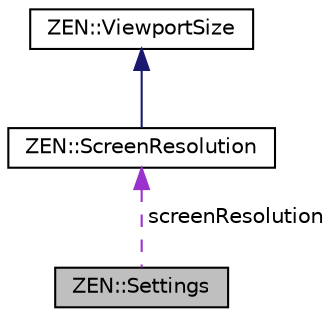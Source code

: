 digraph "ZEN::Settings"
{
 // LATEX_PDF_SIZE
  edge [fontname="Helvetica",fontsize="10",labelfontname="Helvetica",labelfontsize="10"];
  node [fontname="Helvetica",fontsize="10",shape=record];
  Node1 [label="ZEN::Settings",height=0.2,width=0.4,color="black", fillcolor="grey75", style="filled", fontcolor="black",tooltip=" "];
  Node2 -> Node1 [dir="back",color="darkorchid3",fontsize="10",style="dashed",label=" screenResolution" ,fontname="Helvetica"];
  Node2 [label="ZEN::ScreenResolution",height=0.2,width=0.4,color="black", fillcolor="white", style="filled",URL="$structZEN_1_1ScreenResolution.html",tooltip=" "];
  Node3 -> Node2 [dir="back",color="midnightblue",fontsize="10",style="solid",fontname="Helvetica"];
  Node3 [label="ZEN::ViewportSize",height=0.2,width=0.4,color="black", fillcolor="white", style="filled",URL="$structZEN_1_1ViewportSize.html",tooltip=" "];
}
